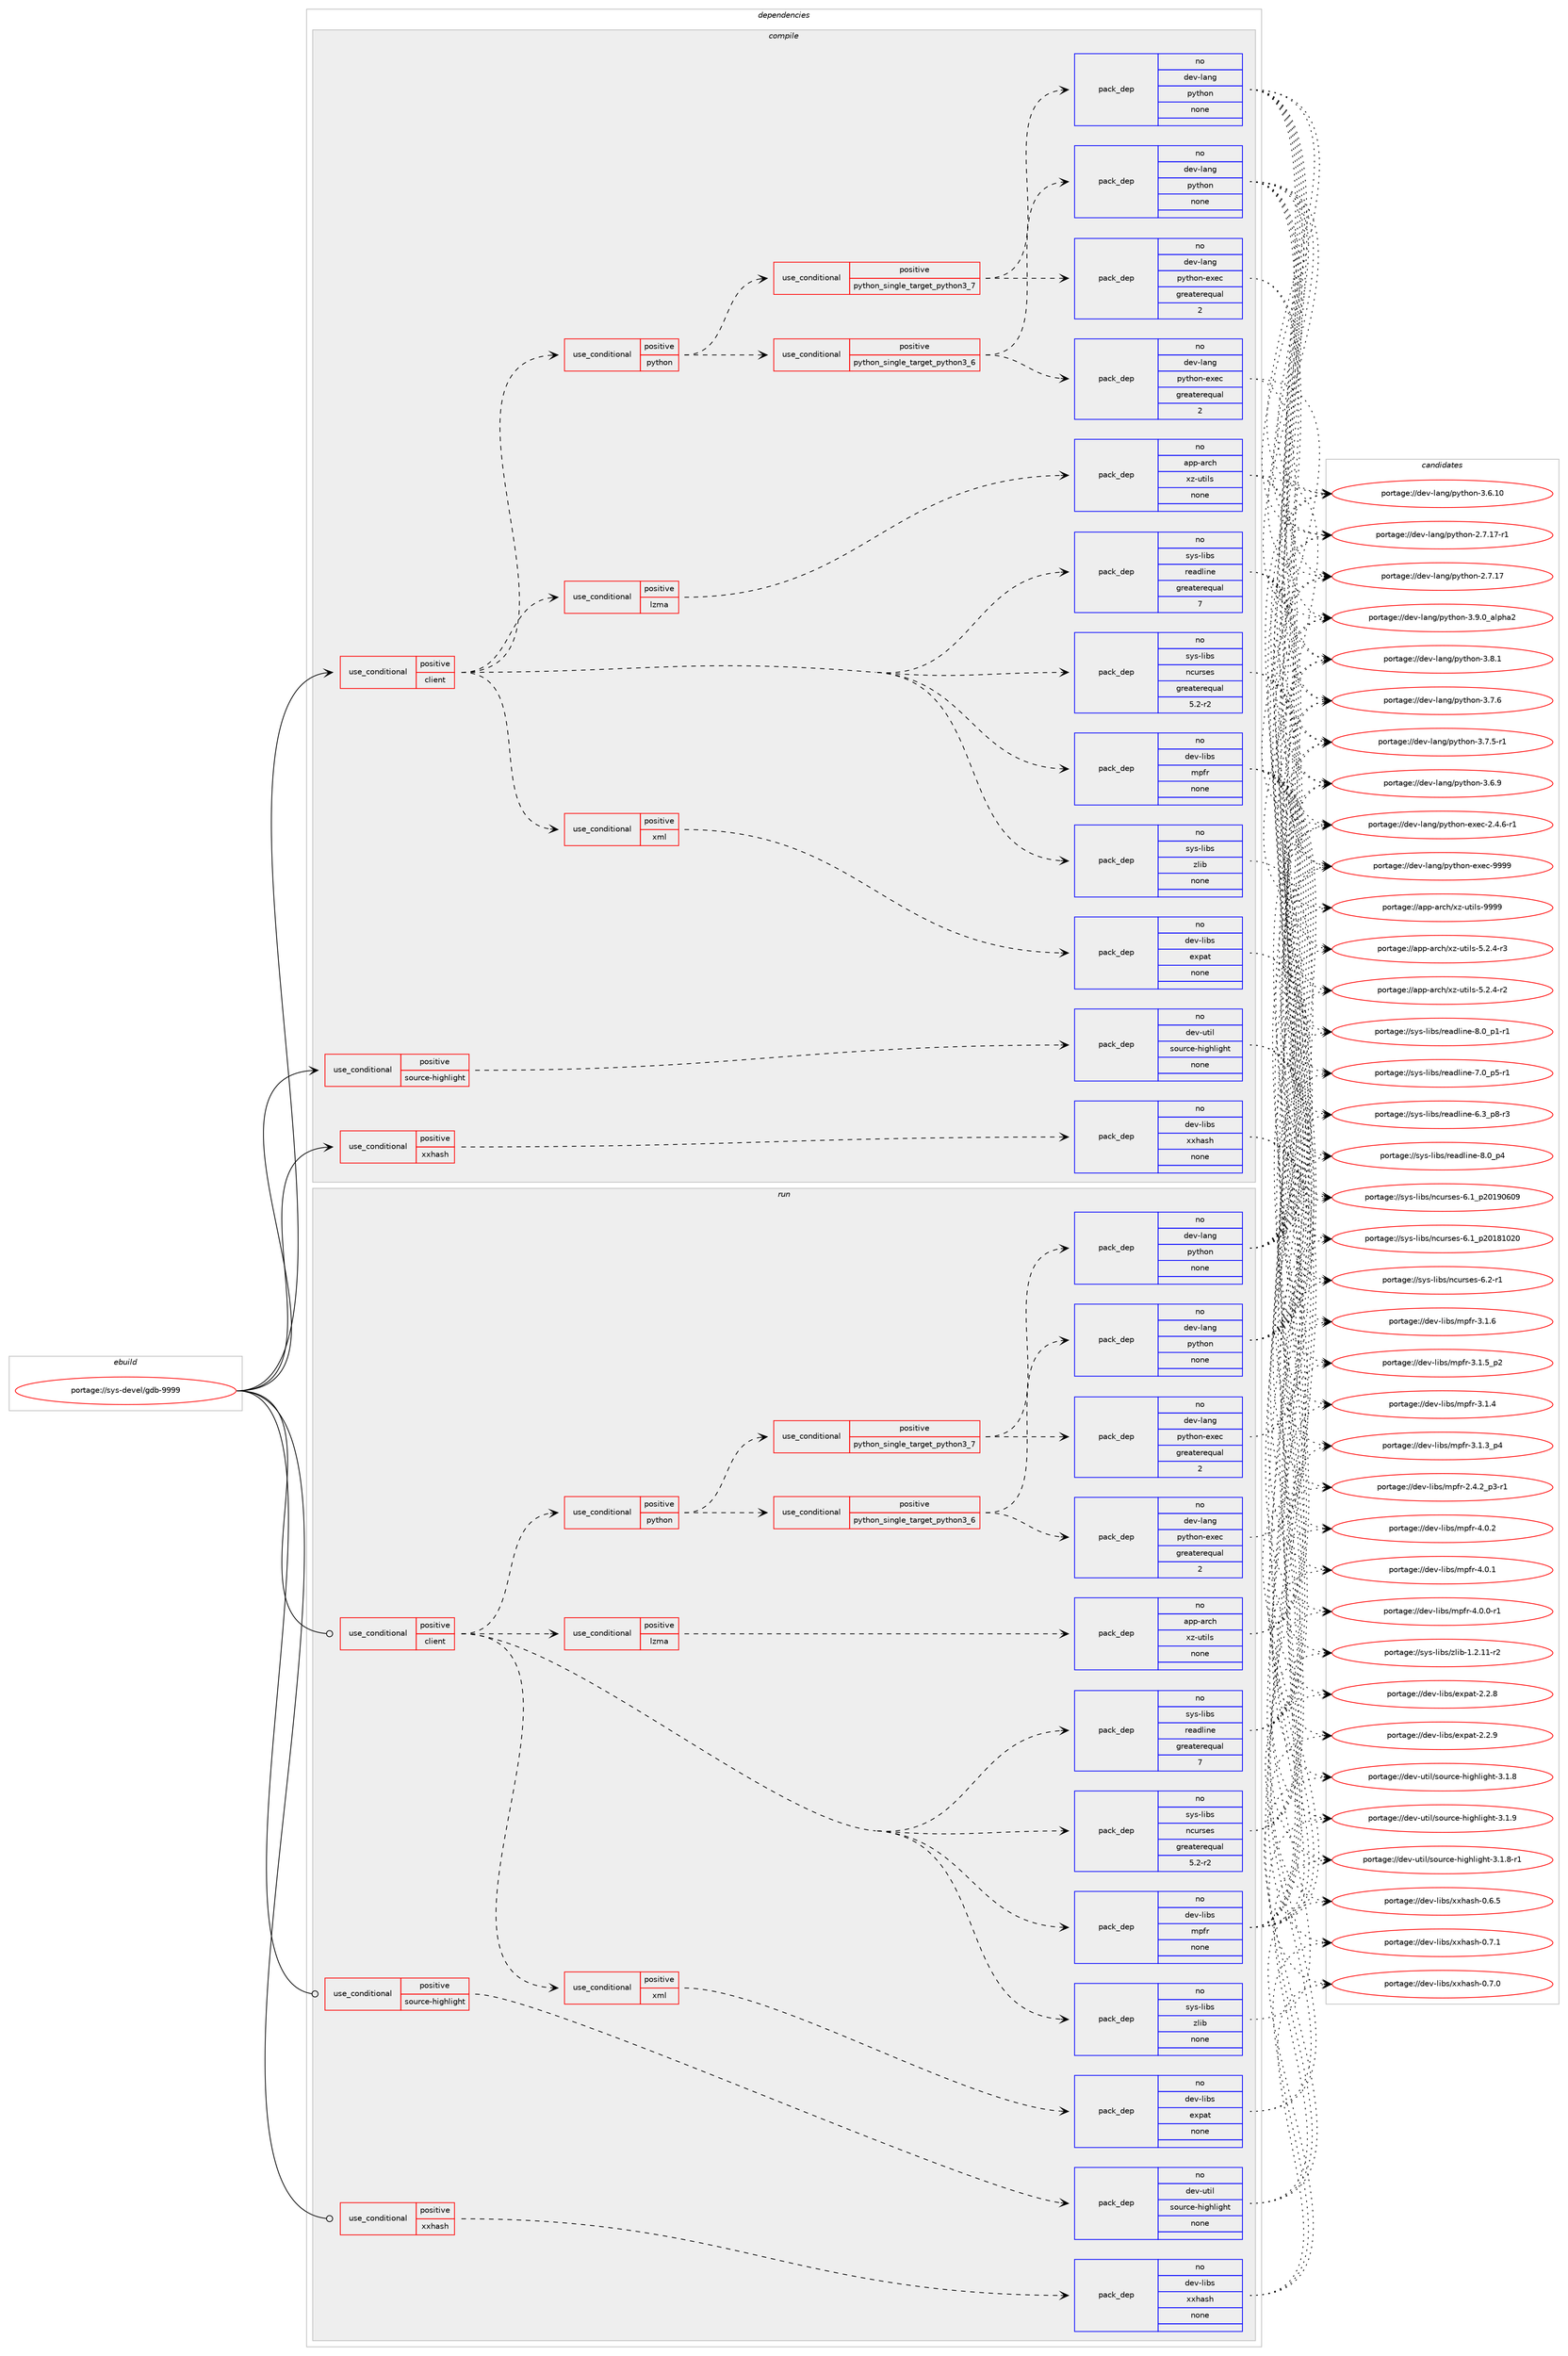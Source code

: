 digraph prolog {

# *************
# Graph options
# *************

newrank=true;
concentrate=true;
compound=true;
graph [rankdir=LR,fontname=Helvetica,fontsize=10,ranksep=1.5];#, ranksep=2.5, nodesep=0.2];
edge  [arrowhead=vee];
node  [fontname=Helvetica,fontsize=10];

# **********
# The ebuild
# **********

subgraph cluster_leftcol {
color=gray;
rank=same;
label=<<i>ebuild</i>>;
id [label="portage://sys-devel/gdb-9999", color=red, width=4, href="../sys-devel/gdb-9999.svg"];
}

# ****************
# The dependencies
# ****************

subgraph cluster_midcol {
color=gray;
label=<<i>dependencies</i>>;
subgraph cluster_compile {
fillcolor="#eeeeee";
style=filled;
label=<<i>compile</i>>;
subgraph cond6709 {
dependency34521 [label=<<TABLE BORDER="0" CELLBORDER="1" CELLSPACING="0" CELLPADDING="4"><TR><TD ROWSPAN="3" CELLPADDING="10">use_conditional</TD></TR><TR><TD>positive</TD></TR><TR><TD>client</TD></TR></TABLE>>, shape=none, color=red];
subgraph pack26960 {
dependency34522 [label=<<TABLE BORDER="0" CELLBORDER="1" CELLSPACING="0" CELLPADDING="4" WIDTH="220"><TR><TD ROWSPAN="6" CELLPADDING="30">pack_dep</TD></TR><TR><TD WIDTH="110">no</TD></TR><TR><TD>dev-libs</TD></TR><TR><TD>mpfr</TD></TR><TR><TD>none</TD></TR><TR><TD></TD></TR></TABLE>>, shape=none, color=blue];
}
dependency34521:e -> dependency34522:w [weight=20,style="dashed",arrowhead="vee"];
subgraph pack26961 {
dependency34523 [label=<<TABLE BORDER="0" CELLBORDER="1" CELLSPACING="0" CELLPADDING="4" WIDTH="220"><TR><TD ROWSPAN="6" CELLPADDING="30">pack_dep</TD></TR><TR><TD WIDTH="110">no</TD></TR><TR><TD>sys-libs</TD></TR><TR><TD>ncurses</TD></TR><TR><TD>greaterequal</TD></TR><TR><TD>5.2-r2</TD></TR></TABLE>>, shape=none, color=blue];
}
dependency34521:e -> dependency34523:w [weight=20,style="dashed",arrowhead="vee"];
subgraph pack26962 {
dependency34524 [label=<<TABLE BORDER="0" CELLBORDER="1" CELLSPACING="0" CELLPADDING="4" WIDTH="220"><TR><TD ROWSPAN="6" CELLPADDING="30">pack_dep</TD></TR><TR><TD WIDTH="110">no</TD></TR><TR><TD>sys-libs</TD></TR><TR><TD>readline</TD></TR><TR><TD>greaterequal</TD></TR><TR><TD>7</TD></TR></TABLE>>, shape=none, color=blue];
}
dependency34521:e -> dependency34524:w [weight=20,style="dashed",arrowhead="vee"];
subgraph cond6710 {
dependency34525 [label=<<TABLE BORDER="0" CELLBORDER="1" CELLSPACING="0" CELLPADDING="4"><TR><TD ROWSPAN="3" CELLPADDING="10">use_conditional</TD></TR><TR><TD>positive</TD></TR><TR><TD>lzma</TD></TR></TABLE>>, shape=none, color=red];
subgraph pack26963 {
dependency34526 [label=<<TABLE BORDER="0" CELLBORDER="1" CELLSPACING="0" CELLPADDING="4" WIDTH="220"><TR><TD ROWSPAN="6" CELLPADDING="30">pack_dep</TD></TR><TR><TD WIDTH="110">no</TD></TR><TR><TD>app-arch</TD></TR><TR><TD>xz-utils</TD></TR><TR><TD>none</TD></TR><TR><TD></TD></TR></TABLE>>, shape=none, color=blue];
}
dependency34525:e -> dependency34526:w [weight=20,style="dashed",arrowhead="vee"];
}
dependency34521:e -> dependency34525:w [weight=20,style="dashed",arrowhead="vee"];
subgraph cond6711 {
dependency34527 [label=<<TABLE BORDER="0" CELLBORDER="1" CELLSPACING="0" CELLPADDING="4"><TR><TD ROWSPAN="3" CELLPADDING="10">use_conditional</TD></TR><TR><TD>positive</TD></TR><TR><TD>python</TD></TR></TABLE>>, shape=none, color=red];
subgraph cond6712 {
dependency34528 [label=<<TABLE BORDER="0" CELLBORDER="1" CELLSPACING="0" CELLPADDING="4"><TR><TD ROWSPAN="3" CELLPADDING="10">use_conditional</TD></TR><TR><TD>positive</TD></TR><TR><TD>python_single_target_python3_6</TD></TR></TABLE>>, shape=none, color=red];
subgraph pack26964 {
dependency34529 [label=<<TABLE BORDER="0" CELLBORDER="1" CELLSPACING="0" CELLPADDING="4" WIDTH="220"><TR><TD ROWSPAN="6" CELLPADDING="30">pack_dep</TD></TR><TR><TD WIDTH="110">no</TD></TR><TR><TD>dev-lang</TD></TR><TR><TD>python</TD></TR><TR><TD>none</TD></TR><TR><TD></TD></TR></TABLE>>, shape=none, color=blue];
}
dependency34528:e -> dependency34529:w [weight=20,style="dashed",arrowhead="vee"];
subgraph pack26965 {
dependency34530 [label=<<TABLE BORDER="0" CELLBORDER="1" CELLSPACING="0" CELLPADDING="4" WIDTH="220"><TR><TD ROWSPAN="6" CELLPADDING="30">pack_dep</TD></TR><TR><TD WIDTH="110">no</TD></TR><TR><TD>dev-lang</TD></TR><TR><TD>python-exec</TD></TR><TR><TD>greaterequal</TD></TR><TR><TD>2</TD></TR></TABLE>>, shape=none, color=blue];
}
dependency34528:e -> dependency34530:w [weight=20,style="dashed",arrowhead="vee"];
}
dependency34527:e -> dependency34528:w [weight=20,style="dashed",arrowhead="vee"];
subgraph cond6713 {
dependency34531 [label=<<TABLE BORDER="0" CELLBORDER="1" CELLSPACING="0" CELLPADDING="4"><TR><TD ROWSPAN="3" CELLPADDING="10">use_conditional</TD></TR><TR><TD>positive</TD></TR><TR><TD>python_single_target_python3_7</TD></TR></TABLE>>, shape=none, color=red];
subgraph pack26966 {
dependency34532 [label=<<TABLE BORDER="0" CELLBORDER="1" CELLSPACING="0" CELLPADDING="4" WIDTH="220"><TR><TD ROWSPAN="6" CELLPADDING="30">pack_dep</TD></TR><TR><TD WIDTH="110">no</TD></TR><TR><TD>dev-lang</TD></TR><TR><TD>python</TD></TR><TR><TD>none</TD></TR><TR><TD></TD></TR></TABLE>>, shape=none, color=blue];
}
dependency34531:e -> dependency34532:w [weight=20,style="dashed",arrowhead="vee"];
subgraph pack26967 {
dependency34533 [label=<<TABLE BORDER="0" CELLBORDER="1" CELLSPACING="0" CELLPADDING="4" WIDTH="220"><TR><TD ROWSPAN="6" CELLPADDING="30">pack_dep</TD></TR><TR><TD WIDTH="110">no</TD></TR><TR><TD>dev-lang</TD></TR><TR><TD>python-exec</TD></TR><TR><TD>greaterequal</TD></TR><TR><TD>2</TD></TR></TABLE>>, shape=none, color=blue];
}
dependency34531:e -> dependency34533:w [weight=20,style="dashed",arrowhead="vee"];
}
dependency34527:e -> dependency34531:w [weight=20,style="dashed",arrowhead="vee"];
}
dependency34521:e -> dependency34527:w [weight=20,style="dashed",arrowhead="vee"];
subgraph cond6714 {
dependency34534 [label=<<TABLE BORDER="0" CELLBORDER="1" CELLSPACING="0" CELLPADDING="4"><TR><TD ROWSPAN="3" CELLPADDING="10">use_conditional</TD></TR><TR><TD>positive</TD></TR><TR><TD>xml</TD></TR></TABLE>>, shape=none, color=red];
subgraph pack26968 {
dependency34535 [label=<<TABLE BORDER="0" CELLBORDER="1" CELLSPACING="0" CELLPADDING="4" WIDTH="220"><TR><TD ROWSPAN="6" CELLPADDING="30">pack_dep</TD></TR><TR><TD WIDTH="110">no</TD></TR><TR><TD>dev-libs</TD></TR><TR><TD>expat</TD></TR><TR><TD>none</TD></TR><TR><TD></TD></TR></TABLE>>, shape=none, color=blue];
}
dependency34534:e -> dependency34535:w [weight=20,style="dashed",arrowhead="vee"];
}
dependency34521:e -> dependency34534:w [weight=20,style="dashed",arrowhead="vee"];
subgraph pack26969 {
dependency34536 [label=<<TABLE BORDER="0" CELLBORDER="1" CELLSPACING="0" CELLPADDING="4" WIDTH="220"><TR><TD ROWSPAN="6" CELLPADDING="30">pack_dep</TD></TR><TR><TD WIDTH="110">no</TD></TR><TR><TD>sys-libs</TD></TR><TR><TD>zlib</TD></TR><TR><TD>none</TD></TR><TR><TD></TD></TR></TABLE>>, shape=none, color=blue];
}
dependency34521:e -> dependency34536:w [weight=20,style="dashed",arrowhead="vee"];
}
id:e -> dependency34521:w [weight=20,style="solid",arrowhead="vee"];
subgraph cond6715 {
dependency34537 [label=<<TABLE BORDER="0" CELLBORDER="1" CELLSPACING="0" CELLPADDING="4"><TR><TD ROWSPAN="3" CELLPADDING="10">use_conditional</TD></TR><TR><TD>positive</TD></TR><TR><TD>source-highlight</TD></TR></TABLE>>, shape=none, color=red];
subgraph pack26970 {
dependency34538 [label=<<TABLE BORDER="0" CELLBORDER="1" CELLSPACING="0" CELLPADDING="4" WIDTH="220"><TR><TD ROWSPAN="6" CELLPADDING="30">pack_dep</TD></TR><TR><TD WIDTH="110">no</TD></TR><TR><TD>dev-util</TD></TR><TR><TD>source-highlight</TD></TR><TR><TD>none</TD></TR><TR><TD></TD></TR></TABLE>>, shape=none, color=blue];
}
dependency34537:e -> dependency34538:w [weight=20,style="dashed",arrowhead="vee"];
}
id:e -> dependency34537:w [weight=20,style="solid",arrowhead="vee"];
subgraph cond6716 {
dependency34539 [label=<<TABLE BORDER="0" CELLBORDER="1" CELLSPACING="0" CELLPADDING="4"><TR><TD ROWSPAN="3" CELLPADDING="10">use_conditional</TD></TR><TR><TD>positive</TD></TR><TR><TD>xxhash</TD></TR></TABLE>>, shape=none, color=red];
subgraph pack26971 {
dependency34540 [label=<<TABLE BORDER="0" CELLBORDER="1" CELLSPACING="0" CELLPADDING="4" WIDTH="220"><TR><TD ROWSPAN="6" CELLPADDING="30">pack_dep</TD></TR><TR><TD WIDTH="110">no</TD></TR><TR><TD>dev-libs</TD></TR><TR><TD>xxhash</TD></TR><TR><TD>none</TD></TR><TR><TD></TD></TR></TABLE>>, shape=none, color=blue];
}
dependency34539:e -> dependency34540:w [weight=20,style="dashed",arrowhead="vee"];
}
id:e -> dependency34539:w [weight=20,style="solid",arrowhead="vee"];
}
subgraph cluster_compileandrun {
fillcolor="#eeeeee";
style=filled;
label=<<i>compile and run</i>>;
}
subgraph cluster_run {
fillcolor="#eeeeee";
style=filled;
label=<<i>run</i>>;
subgraph cond6717 {
dependency34541 [label=<<TABLE BORDER="0" CELLBORDER="1" CELLSPACING="0" CELLPADDING="4"><TR><TD ROWSPAN="3" CELLPADDING="10">use_conditional</TD></TR><TR><TD>positive</TD></TR><TR><TD>client</TD></TR></TABLE>>, shape=none, color=red];
subgraph pack26972 {
dependency34542 [label=<<TABLE BORDER="0" CELLBORDER="1" CELLSPACING="0" CELLPADDING="4" WIDTH="220"><TR><TD ROWSPAN="6" CELLPADDING="30">pack_dep</TD></TR><TR><TD WIDTH="110">no</TD></TR><TR><TD>dev-libs</TD></TR><TR><TD>mpfr</TD></TR><TR><TD>none</TD></TR><TR><TD></TD></TR></TABLE>>, shape=none, color=blue];
}
dependency34541:e -> dependency34542:w [weight=20,style="dashed",arrowhead="vee"];
subgraph pack26973 {
dependency34543 [label=<<TABLE BORDER="0" CELLBORDER="1" CELLSPACING="0" CELLPADDING="4" WIDTH="220"><TR><TD ROWSPAN="6" CELLPADDING="30">pack_dep</TD></TR><TR><TD WIDTH="110">no</TD></TR><TR><TD>sys-libs</TD></TR><TR><TD>ncurses</TD></TR><TR><TD>greaterequal</TD></TR><TR><TD>5.2-r2</TD></TR></TABLE>>, shape=none, color=blue];
}
dependency34541:e -> dependency34543:w [weight=20,style="dashed",arrowhead="vee"];
subgraph pack26974 {
dependency34544 [label=<<TABLE BORDER="0" CELLBORDER="1" CELLSPACING="0" CELLPADDING="4" WIDTH="220"><TR><TD ROWSPAN="6" CELLPADDING="30">pack_dep</TD></TR><TR><TD WIDTH="110">no</TD></TR><TR><TD>sys-libs</TD></TR><TR><TD>readline</TD></TR><TR><TD>greaterequal</TD></TR><TR><TD>7</TD></TR></TABLE>>, shape=none, color=blue];
}
dependency34541:e -> dependency34544:w [weight=20,style="dashed",arrowhead="vee"];
subgraph cond6718 {
dependency34545 [label=<<TABLE BORDER="0" CELLBORDER="1" CELLSPACING="0" CELLPADDING="4"><TR><TD ROWSPAN="3" CELLPADDING="10">use_conditional</TD></TR><TR><TD>positive</TD></TR><TR><TD>lzma</TD></TR></TABLE>>, shape=none, color=red];
subgraph pack26975 {
dependency34546 [label=<<TABLE BORDER="0" CELLBORDER="1" CELLSPACING="0" CELLPADDING="4" WIDTH="220"><TR><TD ROWSPAN="6" CELLPADDING="30">pack_dep</TD></TR><TR><TD WIDTH="110">no</TD></TR><TR><TD>app-arch</TD></TR><TR><TD>xz-utils</TD></TR><TR><TD>none</TD></TR><TR><TD></TD></TR></TABLE>>, shape=none, color=blue];
}
dependency34545:e -> dependency34546:w [weight=20,style="dashed",arrowhead="vee"];
}
dependency34541:e -> dependency34545:w [weight=20,style="dashed",arrowhead="vee"];
subgraph cond6719 {
dependency34547 [label=<<TABLE BORDER="0" CELLBORDER="1" CELLSPACING="0" CELLPADDING="4"><TR><TD ROWSPAN="3" CELLPADDING="10">use_conditional</TD></TR><TR><TD>positive</TD></TR><TR><TD>python</TD></TR></TABLE>>, shape=none, color=red];
subgraph cond6720 {
dependency34548 [label=<<TABLE BORDER="0" CELLBORDER="1" CELLSPACING="0" CELLPADDING="4"><TR><TD ROWSPAN="3" CELLPADDING="10">use_conditional</TD></TR><TR><TD>positive</TD></TR><TR><TD>python_single_target_python3_6</TD></TR></TABLE>>, shape=none, color=red];
subgraph pack26976 {
dependency34549 [label=<<TABLE BORDER="0" CELLBORDER="1" CELLSPACING="0" CELLPADDING="4" WIDTH="220"><TR><TD ROWSPAN="6" CELLPADDING="30">pack_dep</TD></TR><TR><TD WIDTH="110">no</TD></TR><TR><TD>dev-lang</TD></TR><TR><TD>python</TD></TR><TR><TD>none</TD></TR><TR><TD></TD></TR></TABLE>>, shape=none, color=blue];
}
dependency34548:e -> dependency34549:w [weight=20,style="dashed",arrowhead="vee"];
subgraph pack26977 {
dependency34550 [label=<<TABLE BORDER="0" CELLBORDER="1" CELLSPACING="0" CELLPADDING="4" WIDTH="220"><TR><TD ROWSPAN="6" CELLPADDING="30">pack_dep</TD></TR><TR><TD WIDTH="110">no</TD></TR><TR><TD>dev-lang</TD></TR><TR><TD>python-exec</TD></TR><TR><TD>greaterequal</TD></TR><TR><TD>2</TD></TR></TABLE>>, shape=none, color=blue];
}
dependency34548:e -> dependency34550:w [weight=20,style="dashed",arrowhead="vee"];
}
dependency34547:e -> dependency34548:w [weight=20,style="dashed",arrowhead="vee"];
subgraph cond6721 {
dependency34551 [label=<<TABLE BORDER="0" CELLBORDER="1" CELLSPACING="0" CELLPADDING="4"><TR><TD ROWSPAN="3" CELLPADDING="10">use_conditional</TD></TR><TR><TD>positive</TD></TR><TR><TD>python_single_target_python3_7</TD></TR></TABLE>>, shape=none, color=red];
subgraph pack26978 {
dependency34552 [label=<<TABLE BORDER="0" CELLBORDER="1" CELLSPACING="0" CELLPADDING="4" WIDTH="220"><TR><TD ROWSPAN="6" CELLPADDING="30">pack_dep</TD></TR><TR><TD WIDTH="110">no</TD></TR><TR><TD>dev-lang</TD></TR><TR><TD>python</TD></TR><TR><TD>none</TD></TR><TR><TD></TD></TR></TABLE>>, shape=none, color=blue];
}
dependency34551:e -> dependency34552:w [weight=20,style="dashed",arrowhead="vee"];
subgraph pack26979 {
dependency34553 [label=<<TABLE BORDER="0" CELLBORDER="1" CELLSPACING="0" CELLPADDING="4" WIDTH="220"><TR><TD ROWSPAN="6" CELLPADDING="30">pack_dep</TD></TR><TR><TD WIDTH="110">no</TD></TR><TR><TD>dev-lang</TD></TR><TR><TD>python-exec</TD></TR><TR><TD>greaterequal</TD></TR><TR><TD>2</TD></TR></TABLE>>, shape=none, color=blue];
}
dependency34551:e -> dependency34553:w [weight=20,style="dashed",arrowhead="vee"];
}
dependency34547:e -> dependency34551:w [weight=20,style="dashed",arrowhead="vee"];
}
dependency34541:e -> dependency34547:w [weight=20,style="dashed",arrowhead="vee"];
subgraph cond6722 {
dependency34554 [label=<<TABLE BORDER="0" CELLBORDER="1" CELLSPACING="0" CELLPADDING="4"><TR><TD ROWSPAN="3" CELLPADDING="10">use_conditional</TD></TR><TR><TD>positive</TD></TR><TR><TD>xml</TD></TR></TABLE>>, shape=none, color=red];
subgraph pack26980 {
dependency34555 [label=<<TABLE BORDER="0" CELLBORDER="1" CELLSPACING="0" CELLPADDING="4" WIDTH="220"><TR><TD ROWSPAN="6" CELLPADDING="30">pack_dep</TD></TR><TR><TD WIDTH="110">no</TD></TR><TR><TD>dev-libs</TD></TR><TR><TD>expat</TD></TR><TR><TD>none</TD></TR><TR><TD></TD></TR></TABLE>>, shape=none, color=blue];
}
dependency34554:e -> dependency34555:w [weight=20,style="dashed",arrowhead="vee"];
}
dependency34541:e -> dependency34554:w [weight=20,style="dashed",arrowhead="vee"];
subgraph pack26981 {
dependency34556 [label=<<TABLE BORDER="0" CELLBORDER="1" CELLSPACING="0" CELLPADDING="4" WIDTH="220"><TR><TD ROWSPAN="6" CELLPADDING="30">pack_dep</TD></TR><TR><TD WIDTH="110">no</TD></TR><TR><TD>sys-libs</TD></TR><TR><TD>zlib</TD></TR><TR><TD>none</TD></TR><TR><TD></TD></TR></TABLE>>, shape=none, color=blue];
}
dependency34541:e -> dependency34556:w [weight=20,style="dashed",arrowhead="vee"];
}
id:e -> dependency34541:w [weight=20,style="solid",arrowhead="odot"];
subgraph cond6723 {
dependency34557 [label=<<TABLE BORDER="0" CELLBORDER="1" CELLSPACING="0" CELLPADDING="4"><TR><TD ROWSPAN="3" CELLPADDING="10">use_conditional</TD></TR><TR><TD>positive</TD></TR><TR><TD>source-highlight</TD></TR></TABLE>>, shape=none, color=red];
subgraph pack26982 {
dependency34558 [label=<<TABLE BORDER="0" CELLBORDER="1" CELLSPACING="0" CELLPADDING="4" WIDTH="220"><TR><TD ROWSPAN="6" CELLPADDING="30">pack_dep</TD></TR><TR><TD WIDTH="110">no</TD></TR><TR><TD>dev-util</TD></TR><TR><TD>source-highlight</TD></TR><TR><TD>none</TD></TR><TR><TD></TD></TR></TABLE>>, shape=none, color=blue];
}
dependency34557:e -> dependency34558:w [weight=20,style="dashed",arrowhead="vee"];
}
id:e -> dependency34557:w [weight=20,style="solid",arrowhead="odot"];
subgraph cond6724 {
dependency34559 [label=<<TABLE BORDER="0" CELLBORDER="1" CELLSPACING="0" CELLPADDING="4"><TR><TD ROWSPAN="3" CELLPADDING="10">use_conditional</TD></TR><TR><TD>positive</TD></TR><TR><TD>xxhash</TD></TR></TABLE>>, shape=none, color=red];
subgraph pack26983 {
dependency34560 [label=<<TABLE BORDER="0" CELLBORDER="1" CELLSPACING="0" CELLPADDING="4" WIDTH="220"><TR><TD ROWSPAN="6" CELLPADDING="30">pack_dep</TD></TR><TR><TD WIDTH="110">no</TD></TR><TR><TD>dev-libs</TD></TR><TR><TD>xxhash</TD></TR><TR><TD>none</TD></TR><TR><TD></TD></TR></TABLE>>, shape=none, color=blue];
}
dependency34559:e -> dependency34560:w [weight=20,style="dashed",arrowhead="vee"];
}
id:e -> dependency34559:w [weight=20,style="solid",arrowhead="odot"];
}
}

# **************
# The candidates
# **************

subgraph cluster_choices {
rank=same;
color=gray;
label=<<i>candidates</i>>;

subgraph choice26960 {
color=black;
nodesep=1;
choice100101118451081059811547109112102114455246484650 [label="portage://dev-libs/mpfr-4.0.2", color=red, width=4,href="../dev-libs/mpfr-4.0.2.svg"];
choice100101118451081059811547109112102114455246484649 [label="portage://dev-libs/mpfr-4.0.1", color=red, width=4,href="../dev-libs/mpfr-4.0.1.svg"];
choice1001011184510810598115471091121021144552464846484511449 [label="portage://dev-libs/mpfr-4.0.0-r1", color=red, width=4,href="../dev-libs/mpfr-4.0.0-r1.svg"];
choice100101118451081059811547109112102114455146494654 [label="portage://dev-libs/mpfr-3.1.6", color=red, width=4,href="../dev-libs/mpfr-3.1.6.svg"];
choice1001011184510810598115471091121021144551464946539511250 [label="portage://dev-libs/mpfr-3.1.5_p2", color=red, width=4,href="../dev-libs/mpfr-3.1.5_p2.svg"];
choice100101118451081059811547109112102114455146494652 [label="portage://dev-libs/mpfr-3.1.4", color=red, width=4,href="../dev-libs/mpfr-3.1.4.svg"];
choice1001011184510810598115471091121021144551464946519511252 [label="portage://dev-libs/mpfr-3.1.3_p4", color=red, width=4,href="../dev-libs/mpfr-3.1.3_p4.svg"];
choice10010111845108105981154710911210211445504652465095112514511449 [label="portage://dev-libs/mpfr-2.4.2_p3-r1", color=red, width=4,href="../dev-libs/mpfr-2.4.2_p3-r1.svg"];
dependency34522:e -> choice100101118451081059811547109112102114455246484650:w [style=dotted,weight="100"];
dependency34522:e -> choice100101118451081059811547109112102114455246484649:w [style=dotted,weight="100"];
dependency34522:e -> choice1001011184510810598115471091121021144552464846484511449:w [style=dotted,weight="100"];
dependency34522:e -> choice100101118451081059811547109112102114455146494654:w [style=dotted,weight="100"];
dependency34522:e -> choice1001011184510810598115471091121021144551464946539511250:w [style=dotted,weight="100"];
dependency34522:e -> choice100101118451081059811547109112102114455146494652:w [style=dotted,weight="100"];
dependency34522:e -> choice1001011184510810598115471091121021144551464946519511252:w [style=dotted,weight="100"];
dependency34522:e -> choice10010111845108105981154710911210211445504652465095112514511449:w [style=dotted,weight="100"];
}
subgraph choice26961 {
color=black;
nodesep=1;
choice11512111545108105981154711099117114115101115455446504511449 [label="portage://sys-libs/ncurses-6.2-r1", color=red, width=4,href="../sys-libs/ncurses-6.2-r1.svg"];
choice1151211154510810598115471109911711411510111545544649951125048495748544857 [label="portage://sys-libs/ncurses-6.1_p20190609", color=red, width=4,href="../sys-libs/ncurses-6.1_p20190609.svg"];
choice1151211154510810598115471109911711411510111545544649951125048495649485048 [label="portage://sys-libs/ncurses-6.1_p20181020", color=red, width=4,href="../sys-libs/ncurses-6.1_p20181020.svg"];
dependency34523:e -> choice11512111545108105981154711099117114115101115455446504511449:w [style=dotted,weight="100"];
dependency34523:e -> choice1151211154510810598115471109911711411510111545544649951125048495748544857:w [style=dotted,weight="100"];
dependency34523:e -> choice1151211154510810598115471109911711411510111545544649951125048495649485048:w [style=dotted,weight="100"];
}
subgraph choice26962 {
color=black;
nodesep=1;
choice11512111545108105981154711410197100108105110101455646489511252 [label="portage://sys-libs/readline-8.0_p4", color=red, width=4,href="../sys-libs/readline-8.0_p4.svg"];
choice115121115451081059811547114101971001081051101014556464895112494511449 [label="portage://sys-libs/readline-8.0_p1-r1", color=red, width=4,href="../sys-libs/readline-8.0_p1-r1.svg"];
choice115121115451081059811547114101971001081051101014555464895112534511449 [label="portage://sys-libs/readline-7.0_p5-r1", color=red, width=4,href="../sys-libs/readline-7.0_p5-r1.svg"];
choice115121115451081059811547114101971001081051101014554465195112564511451 [label="portage://sys-libs/readline-6.3_p8-r3", color=red, width=4,href="../sys-libs/readline-6.3_p8-r3.svg"];
dependency34524:e -> choice11512111545108105981154711410197100108105110101455646489511252:w [style=dotted,weight="100"];
dependency34524:e -> choice115121115451081059811547114101971001081051101014556464895112494511449:w [style=dotted,weight="100"];
dependency34524:e -> choice115121115451081059811547114101971001081051101014555464895112534511449:w [style=dotted,weight="100"];
dependency34524:e -> choice115121115451081059811547114101971001081051101014554465195112564511451:w [style=dotted,weight="100"];
}
subgraph choice26963 {
color=black;
nodesep=1;
choice9711211245971149910447120122451171161051081154557575757 [label="portage://app-arch/xz-utils-9999", color=red, width=4,href="../app-arch/xz-utils-9999.svg"];
choice9711211245971149910447120122451171161051081154553465046524511451 [label="portage://app-arch/xz-utils-5.2.4-r3", color=red, width=4,href="../app-arch/xz-utils-5.2.4-r3.svg"];
choice9711211245971149910447120122451171161051081154553465046524511450 [label="portage://app-arch/xz-utils-5.2.4-r2", color=red, width=4,href="../app-arch/xz-utils-5.2.4-r2.svg"];
dependency34526:e -> choice9711211245971149910447120122451171161051081154557575757:w [style=dotted,weight="100"];
dependency34526:e -> choice9711211245971149910447120122451171161051081154553465046524511451:w [style=dotted,weight="100"];
dependency34526:e -> choice9711211245971149910447120122451171161051081154553465046524511450:w [style=dotted,weight="100"];
}
subgraph choice26964 {
color=black;
nodesep=1;
choice10010111845108971101034711212111610411111045514657464895971081121049750 [label="portage://dev-lang/python-3.9.0_alpha2", color=red, width=4,href="../dev-lang/python-3.9.0_alpha2.svg"];
choice100101118451089711010347112121116104111110455146564649 [label="portage://dev-lang/python-3.8.1", color=red, width=4,href="../dev-lang/python-3.8.1.svg"];
choice100101118451089711010347112121116104111110455146554654 [label="portage://dev-lang/python-3.7.6", color=red, width=4,href="../dev-lang/python-3.7.6.svg"];
choice1001011184510897110103471121211161041111104551465546534511449 [label="portage://dev-lang/python-3.7.5-r1", color=red, width=4,href="../dev-lang/python-3.7.5-r1.svg"];
choice100101118451089711010347112121116104111110455146544657 [label="portage://dev-lang/python-3.6.9", color=red, width=4,href="../dev-lang/python-3.6.9.svg"];
choice10010111845108971101034711212111610411111045514654464948 [label="portage://dev-lang/python-3.6.10", color=red, width=4,href="../dev-lang/python-3.6.10.svg"];
choice100101118451089711010347112121116104111110455046554649554511449 [label="portage://dev-lang/python-2.7.17-r1", color=red, width=4,href="../dev-lang/python-2.7.17-r1.svg"];
choice10010111845108971101034711212111610411111045504655464955 [label="portage://dev-lang/python-2.7.17", color=red, width=4,href="../dev-lang/python-2.7.17.svg"];
dependency34529:e -> choice10010111845108971101034711212111610411111045514657464895971081121049750:w [style=dotted,weight="100"];
dependency34529:e -> choice100101118451089711010347112121116104111110455146564649:w [style=dotted,weight="100"];
dependency34529:e -> choice100101118451089711010347112121116104111110455146554654:w [style=dotted,weight="100"];
dependency34529:e -> choice1001011184510897110103471121211161041111104551465546534511449:w [style=dotted,weight="100"];
dependency34529:e -> choice100101118451089711010347112121116104111110455146544657:w [style=dotted,weight="100"];
dependency34529:e -> choice10010111845108971101034711212111610411111045514654464948:w [style=dotted,weight="100"];
dependency34529:e -> choice100101118451089711010347112121116104111110455046554649554511449:w [style=dotted,weight="100"];
dependency34529:e -> choice10010111845108971101034711212111610411111045504655464955:w [style=dotted,weight="100"];
}
subgraph choice26965 {
color=black;
nodesep=1;
choice10010111845108971101034711212111610411111045101120101994557575757 [label="portage://dev-lang/python-exec-9999", color=red, width=4,href="../dev-lang/python-exec-9999.svg"];
choice10010111845108971101034711212111610411111045101120101994550465246544511449 [label="portage://dev-lang/python-exec-2.4.6-r1", color=red, width=4,href="../dev-lang/python-exec-2.4.6-r1.svg"];
dependency34530:e -> choice10010111845108971101034711212111610411111045101120101994557575757:w [style=dotted,weight="100"];
dependency34530:e -> choice10010111845108971101034711212111610411111045101120101994550465246544511449:w [style=dotted,weight="100"];
}
subgraph choice26966 {
color=black;
nodesep=1;
choice10010111845108971101034711212111610411111045514657464895971081121049750 [label="portage://dev-lang/python-3.9.0_alpha2", color=red, width=4,href="../dev-lang/python-3.9.0_alpha2.svg"];
choice100101118451089711010347112121116104111110455146564649 [label="portage://dev-lang/python-3.8.1", color=red, width=4,href="../dev-lang/python-3.8.1.svg"];
choice100101118451089711010347112121116104111110455146554654 [label="portage://dev-lang/python-3.7.6", color=red, width=4,href="../dev-lang/python-3.7.6.svg"];
choice1001011184510897110103471121211161041111104551465546534511449 [label="portage://dev-lang/python-3.7.5-r1", color=red, width=4,href="../dev-lang/python-3.7.5-r1.svg"];
choice100101118451089711010347112121116104111110455146544657 [label="portage://dev-lang/python-3.6.9", color=red, width=4,href="../dev-lang/python-3.6.9.svg"];
choice10010111845108971101034711212111610411111045514654464948 [label="portage://dev-lang/python-3.6.10", color=red, width=4,href="../dev-lang/python-3.6.10.svg"];
choice100101118451089711010347112121116104111110455046554649554511449 [label="portage://dev-lang/python-2.7.17-r1", color=red, width=4,href="../dev-lang/python-2.7.17-r1.svg"];
choice10010111845108971101034711212111610411111045504655464955 [label="portage://dev-lang/python-2.7.17", color=red, width=4,href="../dev-lang/python-2.7.17.svg"];
dependency34532:e -> choice10010111845108971101034711212111610411111045514657464895971081121049750:w [style=dotted,weight="100"];
dependency34532:e -> choice100101118451089711010347112121116104111110455146564649:w [style=dotted,weight="100"];
dependency34532:e -> choice100101118451089711010347112121116104111110455146554654:w [style=dotted,weight="100"];
dependency34532:e -> choice1001011184510897110103471121211161041111104551465546534511449:w [style=dotted,weight="100"];
dependency34532:e -> choice100101118451089711010347112121116104111110455146544657:w [style=dotted,weight="100"];
dependency34532:e -> choice10010111845108971101034711212111610411111045514654464948:w [style=dotted,weight="100"];
dependency34532:e -> choice100101118451089711010347112121116104111110455046554649554511449:w [style=dotted,weight="100"];
dependency34532:e -> choice10010111845108971101034711212111610411111045504655464955:w [style=dotted,weight="100"];
}
subgraph choice26967 {
color=black;
nodesep=1;
choice10010111845108971101034711212111610411111045101120101994557575757 [label="portage://dev-lang/python-exec-9999", color=red, width=4,href="../dev-lang/python-exec-9999.svg"];
choice10010111845108971101034711212111610411111045101120101994550465246544511449 [label="portage://dev-lang/python-exec-2.4.6-r1", color=red, width=4,href="../dev-lang/python-exec-2.4.6-r1.svg"];
dependency34533:e -> choice10010111845108971101034711212111610411111045101120101994557575757:w [style=dotted,weight="100"];
dependency34533:e -> choice10010111845108971101034711212111610411111045101120101994550465246544511449:w [style=dotted,weight="100"];
}
subgraph choice26968 {
color=black;
nodesep=1;
choice10010111845108105981154710112011297116455046504657 [label="portage://dev-libs/expat-2.2.9", color=red, width=4,href="../dev-libs/expat-2.2.9.svg"];
choice10010111845108105981154710112011297116455046504656 [label="portage://dev-libs/expat-2.2.8", color=red, width=4,href="../dev-libs/expat-2.2.8.svg"];
dependency34535:e -> choice10010111845108105981154710112011297116455046504657:w [style=dotted,weight="100"];
dependency34535:e -> choice10010111845108105981154710112011297116455046504656:w [style=dotted,weight="100"];
}
subgraph choice26969 {
color=black;
nodesep=1;
choice11512111545108105981154712210810598454946504649494511450 [label="portage://sys-libs/zlib-1.2.11-r2", color=red, width=4,href="../sys-libs/zlib-1.2.11-r2.svg"];
dependency34536:e -> choice11512111545108105981154712210810598454946504649494511450:w [style=dotted,weight="100"];
}
subgraph choice26970 {
color=black;
nodesep=1;
choice10010111845117116105108471151111171149910145104105103104108105103104116455146494657 [label="portage://dev-util/source-highlight-3.1.9", color=red, width=4,href="../dev-util/source-highlight-3.1.9.svg"];
choice100101118451171161051084711511111711499101451041051031041081051031041164551464946564511449 [label="portage://dev-util/source-highlight-3.1.8-r1", color=red, width=4,href="../dev-util/source-highlight-3.1.8-r1.svg"];
choice10010111845117116105108471151111171149910145104105103104108105103104116455146494656 [label="portage://dev-util/source-highlight-3.1.8", color=red, width=4,href="../dev-util/source-highlight-3.1.8.svg"];
dependency34538:e -> choice10010111845117116105108471151111171149910145104105103104108105103104116455146494657:w [style=dotted,weight="100"];
dependency34538:e -> choice100101118451171161051084711511111711499101451041051031041081051031041164551464946564511449:w [style=dotted,weight="100"];
dependency34538:e -> choice10010111845117116105108471151111171149910145104105103104108105103104116455146494656:w [style=dotted,weight="100"];
}
subgraph choice26971 {
color=black;
nodesep=1;
choice10010111845108105981154712012010497115104454846554649 [label="portage://dev-libs/xxhash-0.7.1", color=red, width=4,href="../dev-libs/xxhash-0.7.1.svg"];
choice10010111845108105981154712012010497115104454846554648 [label="portage://dev-libs/xxhash-0.7.0", color=red, width=4,href="../dev-libs/xxhash-0.7.0.svg"];
choice10010111845108105981154712012010497115104454846544653 [label="portage://dev-libs/xxhash-0.6.5", color=red, width=4,href="../dev-libs/xxhash-0.6.5.svg"];
dependency34540:e -> choice10010111845108105981154712012010497115104454846554649:w [style=dotted,weight="100"];
dependency34540:e -> choice10010111845108105981154712012010497115104454846554648:w [style=dotted,weight="100"];
dependency34540:e -> choice10010111845108105981154712012010497115104454846544653:w [style=dotted,weight="100"];
}
subgraph choice26972 {
color=black;
nodesep=1;
choice100101118451081059811547109112102114455246484650 [label="portage://dev-libs/mpfr-4.0.2", color=red, width=4,href="../dev-libs/mpfr-4.0.2.svg"];
choice100101118451081059811547109112102114455246484649 [label="portage://dev-libs/mpfr-4.0.1", color=red, width=4,href="../dev-libs/mpfr-4.0.1.svg"];
choice1001011184510810598115471091121021144552464846484511449 [label="portage://dev-libs/mpfr-4.0.0-r1", color=red, width=4,href="../dev-libs/mpfr-4.0.0-r1.svg"];
choice100101118451081059811547109112102114455146494654 [label="portage://dev-libs/mpfr-3.1.6", color=red, width=4,href="../dev-libs/mpfr-3.1.6.svg"];
choice1001011184510810598115471091121021144551464946539511250 [label="portage://dev-libs/mpfr-3.1.5_p2", color=red, width=4,href="../dev-libs/mpfr-3.1.5_p2.svg"];
choice100101118451081059811547109112102114455146494652 [label="portage://dev-libs/mpfr-3.1.4", color=red, width=4,href="../dev-libs/mpfr-3.1.4.svg"];
choice1001011184510810598115471091121021144551464946519511252 [label="portage://dev-libs/mpfr-3.1.3_p4", color=red, width=4,href="../dev-libs/mpfr-3.1.3_p4.svg"];
choice10010111845108105981154710911210211445504652465095112514511449 [label="portage://dev-libs/mpfr-2.4.2_p3-r1", color=red, width=4,href="../dev-libs/mpfr-2.4.2_p3-r1.svg"];
dependency34542:e -> choice100101118451081059811547109112102114455246484650:w [style=dotted,weight="100"];
dependency34542:e -> choice100101118451081059811547109112102114455246484649:w [style=dotted,weight="100"];
dependency34542:e -> choice1001011184510810598115471091121021144552464846484511449:w [style=dotted,weight="100"];
dependency34542:e -> choice100101118451081059811547109112102114455146494654:w [style=dotted,weight="100"];
dependency34542:e -> choice1001011184510810598115471091121021144551464946539511250:w [style=dotted,weight="100"];
dependency34542:e -> choice100101118451081059811547109112102114455146494652:w [style=dotted,weight="100"];
dependency34542:e -> choice1001011184510810598115471091121021144551464946519511252:w [style=dotted,weight="100"];
dependency34542:e -> choice10010111845108105981154710911210211445504652465095112514511449:w [style=dotted,weight="100"];
}
subgraph choice26973 {
color=black;
nodesep=1;
choice11512111545108105981154711099117114115101115455446504511449 [label="portage://sys-libs/ncurses-6.2-r1", color=red, width=4,href="../sys-libs/ncurses-6.2-r1.svg"];
choice1151211154510810598115471109911711411510111545544649951125048495748544857 [label="portage://sys-libs/ncurses-6.1_p20190609", color=red, width=4,href="../sys-libs/ncurses-6.1_p20190609.svg"];
choice1151211154510810598115471109911711411510111545544649951125048495649485048 [label="portage://sys-libs/ncurses-6.1_p20181020", color=red, width=4,href="../sys-libs/ncurses-6.1_p20181020.svg"];
dependency34543:e -> choice11512111545108105981154711099117114115101115455446504511449:w [style=dotted,weight="100"];
dependency34543:e -> choice1151211154510810598115471109911711411510111545544649951125048495748544857:w [style=dotted,weight="100"];
dependency34543:e -> choice1151211154510810598115471109911711411510111545544649951125048495649485048:w [style=dotted,weight="100"];
}
subgraph choice26974 {
color=black;
nodesep=1;
choice11512111545108105981154711410197100108105110101455646489511252 [label="portage://sys-libs/readline-8.0_p4", color=red, width=4,href="../sys-libs/readline-8.0_p4.svg"];
choice115121115451081059811547114101971001081051101014556464895112494511449 [label="portage://sys-libs/readline-8.0_p1-r1", color=red, width=4,href="../sys-libs/readline-8.0_p1-r1.svg"];
choice115121115451081059811547114101971001081051101014555464895112534511449 [label="portage://sys-libs/readline-7.0_p5-r1", color=red, width=4,href="../sys-libs/readline-7.0_p5-r1.svg"];
choice115121115451081059811547114101971001081051101014554465195112564511451 [label="portage://sys-libs/readline-6.3_p8-r3", color=red, width=4,href="../sys-libs/readline-6.3_p8-r3.svg"];
dependency34544:e -> choice11512111545108105981154711410197100108105110101455646489511252:w [style=dotted,weight="100"];
dependency34544:e -> choice115121115451081059811547114101971001081051101014556464895112494511449:w [style=dotted,weight="100"];
dependency34544:e -> choice115121115451081059811547114101971001081051101014555464895112534511449:w [style=dotted,weight="100"];
dependency34544:e -> choice115121115451081059811547114101971001081051101014554465195112564511451:w [style=dotted,weight="100"];
}
subgraph choice26975 {
color=black;
nodesep=1;
choice9711211245971149910447120122451171161051081154557575757 [label="portage://app-arch/xz-utils-9999", color=red, width=4,href="../app-arch/xz-utils-9999.svg"];
choice9711211245971149910447120122451171161051081154553465046524511451 [label="portage://app-arch/xz-utils-5.2.4-r3", color=red, width=4,href="../app-arch/xz-utils-5.2.4-r3.svg"];
choice9711211245971149910447120122451171161051081154553465046524511450 [label="portage://app-arch/xz-utils-5.2.4-r2", color=red, width=4,href="../app-arch/xz-utils-5.2.4-r2.svg"];
dependency34546:e -> choice9711211245971149910447120122451171161051081154557575757:w [style=dotted,weight="100"];
dependency34546:e -> choice9711211245971149910447120122451171161051081154553465046524511451:w [style=dotted,weight="100"];
dependency34546:e -> choice9711211245971149910447120122451171161051081154553465046524511450:w [style=dotted,weight="100"];
}
subgraph choice26976 {
color=black;
nodesep=1;
choice10010111845108971101034711212111610411111045514657464895971081121049750 [label="portage://dev-lang/python-3.9.0_alpha2", color=red, width=4,href="../dev-lang/python-3.9.0_alpha2.svg"];
choice100101118451089711010347112121116104111110455146564649 [label="portage://dev-lang/python-3.8.1", color=red, width=4,href="../dev-lang/python-3.8.1.svg"];
choice100101118451089711010347112121116104111110455146554654 [label="portage://dev-lang/python-3.7.6", color=red, width=4,href="../dev-lang/python-3.7.6.svg"];
choice1001011184510897110103471121211161041111104551465546534511449 [label="portage://dev-lang/python-3.7.5-r1", color=red, width=4,href="../dev-lang/python-3.7.5-r1.svg"];
choice100101118451089711010347112121116104111110455146544657 [label="portage://dev-lang/python-3.6.9", color=red, width=4,href="../dev-lang/python-3.6.9.svg"];
choice10010111845108971101034711212111610411111045514654464948 [label="portage://dev-lang/python-3.6.10", color=red, width=4,href="../dev-lang/python-3.6.10.svg"];
choice100101118451089711010347112121116104111110455046554649554511449 [label="portage://dev-lang/python-2.7.17-r1", color=red, width=4,href="../dev-lang/python-2.7.17-r1.svg"];
choice10010111845108971101034711212111610411111045504655464955 [label="portage://dev-lang/python-2.7.17", color=red, width=4,href="../dev-lang/python-2.7.17.svg"];
dependency34549:e -> choice10010111845108971101034711212111610411111045514657464895971081121049750:w [style=dotted,weight="100"];
dependency34549:e -> choice100101118451089711010347112121116104111110455146564649:w [style=dotted,weight="100"];
dependency34549:e -> choice100101118451089711010347112121116104111110455146554654:w [style=dotted,weight="100"];
dependency34549:e -> choice1001011184510897110103471121211161041111104551465546534511449:w [style=dotted,weight="100"];
dependency34549:e -> choice100101118451089711010347112121116104111110455146544657:w [style=dotted,weight="100"];
dependency34549:e -> choice10010111845108971101034711212111610411111045514654464948:w [style=dotted,weight="100"];
dependency34549:e -> choice100101118451089711010347112121116104111110455046554649554511449:w [style=dotted,weight="100"];
dependency34549:e -> choice10010111845108971101034711212111610411111045504655464955:w [style=dotted,weight="100"];
}
subgraph choice26977 {
color=black;
nodesep=1;
choice10010111845108971101034711212111610411111045101120101994557575757 [label="portage://dev-lang/python-exec-9999", color=red, width=4,href="../dev-lang/python-exec-9999.svg"];
choice10010111845108971101034711212111610411111045101120101994550465246544511449 [label="portage://dev-lang/python-exec-2.4.6-r1", color=red, width=4,href="../dev-lang/python-exec-2.4.6-r1.svg"];
dependency34550:e -> choice10010111845108971101034711212111610411111045101120101994557575757:w [style=dotted,weight="100"];
dependency34550:e -> choice10010111845108971101034711212111610411111045101120101994550465246544511449:w [style=dotted,weight="100"];
}
subgraph choice26978 {
color=black;
nodesep=1;
choice10010111845108971101034711212111610411111045514657464895971081121049750 [label="portage://dev-lang/python-3.9.0_alpha2", color=red, width=4,href="../dev-lang/python-3.9.0_alpha2.svg"];
choice100101118451089711010347112121116104111110455146564649 [label="portage://dev-lang/python-3.8.1", color=red, width=4,href="../dev-lang/python-3.8.1.svg"];
choice100101118451089711010347112121116104111110455146554654 [label="portage://dev-lang/python-3.7.6", color=red, width=4,href="../dev-lang/python-3.7.6.svg"];
choice1001011184510897110103471121211161041111104551465546534511449 [label="portage://dev-lang/python-3.7.5-r1", color=red, width=4,href="../dev-lang/python-3.7.5-r1.svg"];
choice100101118451089711010347112121116104111110455146544657 [label="portage://dev-lang/python-3.6.9", color=red, width=4,href="../dev-lang/python-3.6.9.svg"];
choice10010111845108971101034711212111610411111045514654464948 [label="portage://dev-lang/python-3.6.10", color=red, width=4,href="../dev-lang/python-3.6.10.svg"];
choice100101118451089711010347112121116104111110455046554649554511449 [label="portage://dev-lang/python-2.7.17-r1", color=red, width=4,href="../dev-lang/python-2.7.17-r1.svg"];
choice10010111845108971101034711212111610411111045504655464955 [label="portage://dev-lang/python-2.7.17", color=red, width=4,href="../dev-lang/python-2.7.17.svg"];
dependency34552:e -> choice10010111845108971101034711212111610411111045514657464895971081121049750:w [style=dotted,weight="100"];
dependency34552:e -> choice100101118451089711010347112121116104111110455146564649:w [style=dotted,weight="100"];
dependency34552:e -> choice100101118451089711010347112121116104111110455146554654:w [style=dotted,weight="100"];
dependency34552:e -> choice1001011184510897110103471121211161041111104551465546534511449:w [style=dotted,weight="100"];
dependency34552:e -> choice100101118451089711010347112121116104111110455146544657:w [style=dotted,weight="100"];
dependency34552:e -> choice10010111845108971101034711212111610411111045514654464948:w [style=dotted,weight="100"];
dependency34552:e -> choice100101118451089711010347112121116104111110455046554649554511449:w [style=dotted,weight="100"];
dependency34552:e -> choice10010111845108971101034711212111610411111045504655464955:w [style=dotted,weight="100"];
}
subgraph choice26979 {
color=black;
nodesep=1;
choice10010111845108971101034711212111610411111045101120101994557575757 [label="portage://dev-lang/python-exec-9999", color=red, width=4,href="../dev-lang/python-exec-9999.svg"];
choice10010111845108971101034711212111610411111045101120101994550465246544511449 [label="portage://dev-lang/python-exec-2.4.6-r1", color=red, width=4,href="../dev-lang/python-exec-2.4.6-r1.svg"];
dependency34553:e -> choice10010111845108971101034711212111610411111045101120101994557575757:w [style=dotted,weight="100"];
dependency34553:e -> choice10010111845108971101034711212111610411111045101120101994550465246544511449:w [style=dotted,weight="100"];
}
subgraph choice26980 {
color=black;
nodesep=1;
choice10010111845108105981154710112011297116455046504657 [label="portage://dev-libs/expat-2.2.9", color=red, width=4,href="../dev-libs/expat-2.2.9.svg"];
choice10010111845108105981154710112011297116455046504656 [label="portage://dev-libs/expat-2.2.8", color=red, width=4,href="../dev-libs/expat-2.2.8.svg"];
dependency34555:e -> choice10010111845108105981154710112011297116455046504657:w [style=dotted,weight="100"];
dependency34555:e -> choice10010111845108105981154710112011297116455046504656:w [style=dotted,weight="100"];
}
subgraph choice26981 {
color=black;
nodesep=1;
choice11512111545108105981154712210810598454946504649494511450 [label="portage://sys-libs/zlib-1.2.11-r2", color=red, width=4,href="../sys-libs/zlib-1.2.11-r2.svg"];
dependency34556:e -> choice11512111545108105981154712210810598454946504649494511450:w [style=dotted,weight="100"];
}
subgraph choice26982 {
color=black;
nodesep=1;
choice10010111845117116105108471151111171149910145104105103104108105103104116455146494657 [label="portage://dev-util/source-highlight-3.1.9", color=red, width=4,href="../dev-util/source-highlight-3.1.9.svg"];
choice100101118451171161051084711511111711499101451041051031041081051031041164551464946564511449 [label="portage://dev-util/source-highlight-3.1.8-r1", color=red, width=4,href="../dev-util/source-highlight-3.1.8-r1.svg"];
choice10010111845117116105108471151111171149910145104105103104108105103104116455146494656 [label="portage://dev-util/source-highlight-3.1.8", color=red, width=4,href="../dev-util/source-highlight-3.1.8.svg"];
dependency34558:e -> choice10010111845117116105108471151111171149910145104105103104108105103104116455146494657:w [style=dotted,weight="100"];
dependency34558:e -> choice100101118451171161051084711511111711499101451041051031041081051031041164551464946564511449:w [style=dotted,weight="100"];
dependency34558:e -> choice10010111845117116105108471151111171149910145104105103104108105103104116455146494656:w [style=dotted,weight="100"];
}
subgraph choice26983 {
color=black;
nodesep=1;
choice10010111845108105981154712012010497115104454846554649 [label="portage://dev-libs/xxhash-0.7.1", color=red, width=4,href="../dev-libs/xxhash-0.7.1.svg"];
choice10010111845108105981154712012010497115104454846554648 [label="portage://dev-libs/xxhash-0.7.0", color=red, width=4,href="../dev-libs/xxhash-0.7.0.svg"];
choice10010111845108105981154712012010497115104454846544653 [label="portage://dev-libs/xxhash-0.6.5", color=red, width=4,href="../dev-libs/xxhash-0.6.5.svg"];
dependency34560:e -> choice10010111845108105981154712012010497115104454846554649:w [style=dotted,weight="100"];
dependency34560:e -> choice10010111845108105981154712012010497115104454846554648:w [style=dotted,weight="100"];
dependency34560:e -> choice10010111845108105981154712012010497115104454846544653:w [style=dotted,weight="100"];
}
}

}
